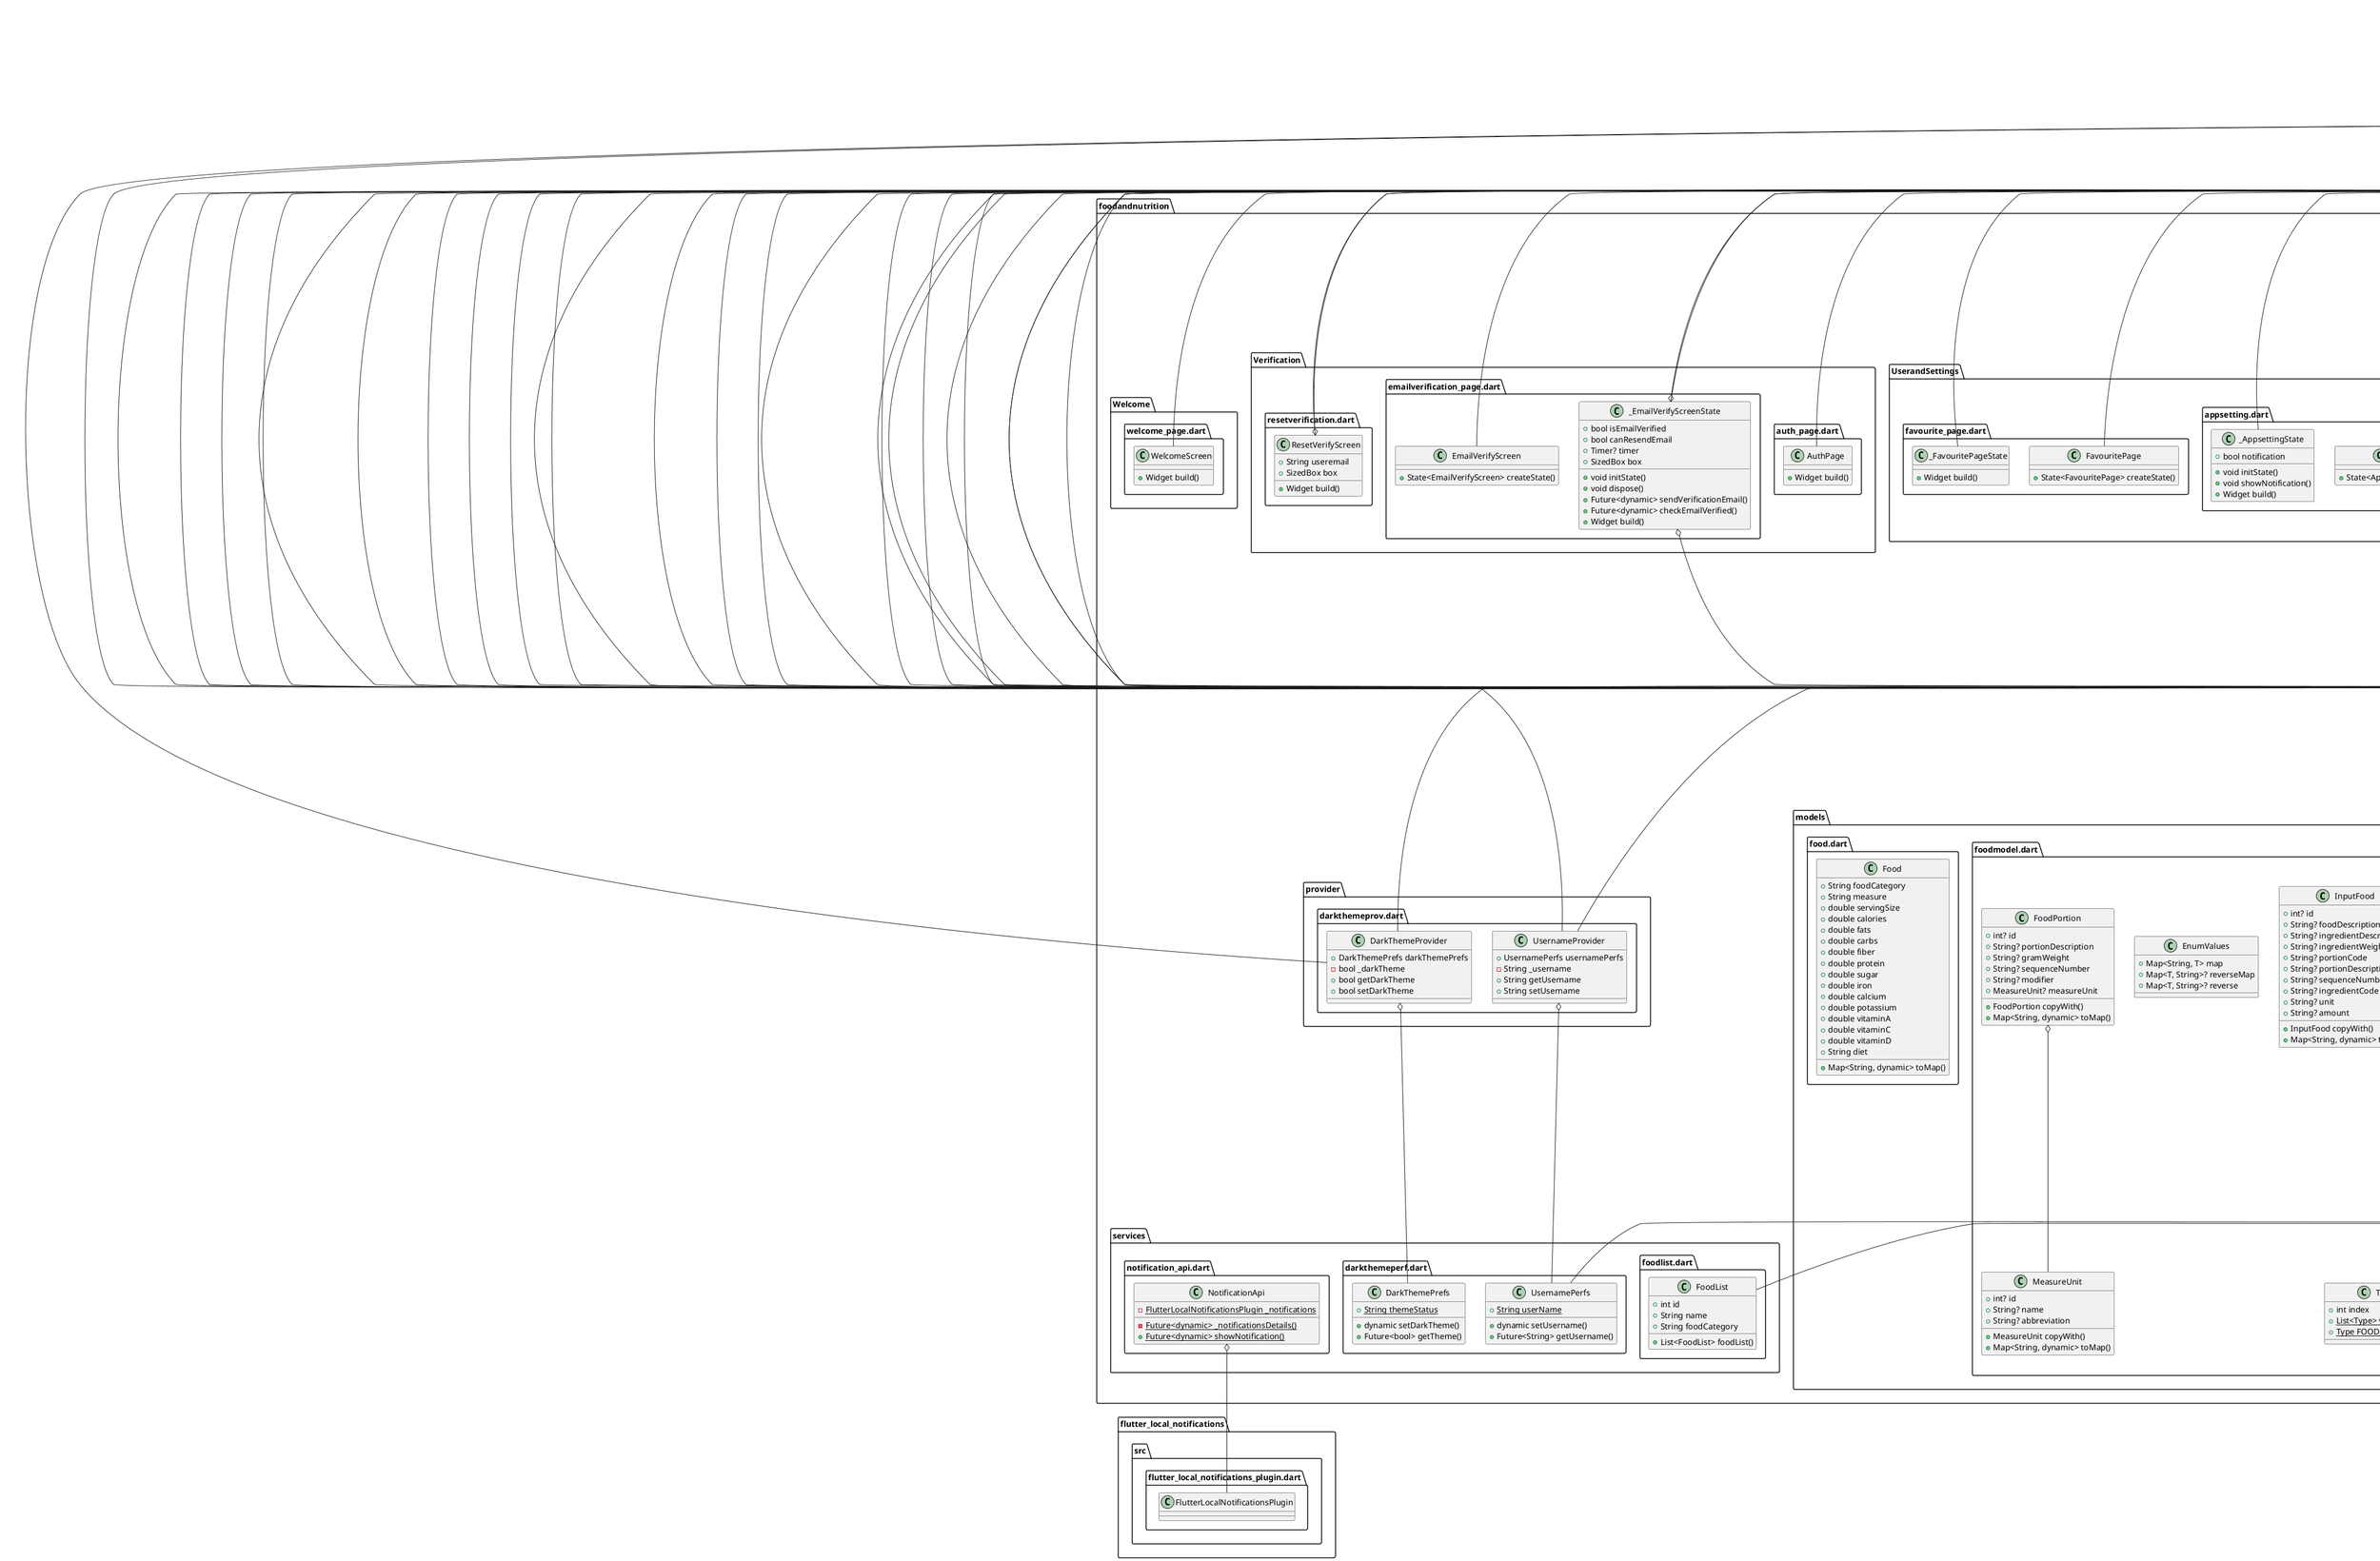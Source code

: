 @startuml
set namespaceSeparator ::

class "foodandnutrition::allpages::details.dart::DetailScreen" {
  +int id
  +_DetailScreenState createState()
}

"flutter::src::widgets::framework.dart::StatefulWidget" <|-- "foodandnutrition::allpages::details.dart::DetailScreen"

class "foodandnutrition::allpages::details.dart::_DetailScreenState" {
  +FoodData foodData
  +bool loading
  +void initState()
  +Future<void> fetchData()
  +Widget build()
}

"foodandnutrition::allpages::details.dart::_DetailScreenState" o-- "foodandnutrition::models::foodmodel.dart::FoodData"
"flutter::src::widgets::framework.dart::State" <|-- "foodandnutrition::allpages::details.dart::_DetailScreenState"

class "foodandnutrition::allpages::dietlist.dart::FoodListScreen" {
  +String title
  +String imageurl
  +String description
  +State<FoodListScreen> createState()
}

"flutter::src::widgets::framework.dart::StatefulWidget" <|-- "foodandnutrition::allpages::dietlist.dart::FoodListScreen"

class "foodandnutrition::allpages::dietlist.dart::_FoodListScreenState" {
  -List<Map<String, dynamic>> _allUsers
  +List<Map<String, dynamic>> lowfat
  -List<Map<String, dynamic>> _foundUsers
  +void initState()
  +Widget build()
}

"flutter::src::widgets::framework.dart::State" <|-- "foodandnutrition::allpages::dietlist.dart::_FoodListScreenState"

class "foodandnutrition::allpages::nutritional.dart::ViewData" {
  +String foodname
  +String foodId
  +State<ViewData> createState()
}

"flutter::src::widgets::framework.dart::StatefulWidget" <|-- "foodandnutrition::allpages::nutritional.dart::ViewData"

class "foodandnutrition::allpages::nutritional.dart::_ViewDataState" {
  +SizedBox box
  +SizedBox sidebox
  +double calories
  +String foodCat
  +double servSize
  +bool isfav
  +double fats
  +double crab
  +double fiber
  +double protein
  +double sugar
  +double iron
  +double calcium
  +double potassium
  +double vitaminA
  +double vitaminC
  +double vitaminD
  +String measure
  +String diet
  +Showpiechart pie
  +double fatpercent
  +double carbspercent
  +double proteinpercent
  +int touchedIndex
  +void initState()
  +void getData()
  +void caloriesbreakdown()
  +Future<dynamic> favornot()
  +Future<void> favtoggle()
  +Future<dynamic> addtoFav()
  +Future<dynamic> removefromFav()
  +Widget build()
}

"foodandnutrition::allpages::nutritional.dart::_ViewDataState" o-- "flutter::src::widgets::basic.dart::SizedBox"
"foodandnutrition::allpages::nutritional.dart::_ViewDataState" o-- "foodandnutrition::utils::piechart.dart::Showpiechart"
"flutter::src::widgets::framework.dart::State" <|-- "foodandnutrition::allpages::nutritional.dart::_ViewDataState"

class "foodandnutrition::allpages::nutritional.dart::Test" {
  +String dietname
  +Widget build()
}

"flutter::src::widgets::framework.dart::StatelessWidget" <|-- "foodandnutrition::allpages::nutritional.dart::Test"

class "foodandnutrition::allpages::test_page.dart::Testscreen" {
  +State<Testscreen> createState()
}

"flutter::src::widgets::framework.dart::StatefulWidget" <|-- "foodandnutrition::allpages::test_page.dart::Testscreen"

class "foodandnutrition::allpages::test_page.dart::_TestscreenState" {
  +Widget build()
}

"flutter::src::widgets::framework.dart::State" <|-- "foodandnutrition::allpages::test_page.dart::_TestscreenState"

class "foodandnutrition::CaloriesTracking::datadisplay.dart::AllTrack" {
  +int page
  +State<AllTrack> createState()
}

"flutter::src::widgets::framework.dart::StatefulWidget" <|-- "foodandnutrition::CaloriesTracking::datadisplay.dart::AllTrack"

class "foodandnutrition::CaloriesTracking::datadisplay.dart::_AllTrackState" {
  +Widget build()
}

"flutter::src::widgets::framework.dart::State" <|-- "foodandnutrition::CaloriesTracking::datadisplay.dart::_AllTrackState"

class "foodandnutrition::CaloriesTracking::Tabs::calories.dart::CaloriesTab" {
  +State<CaloriesTab> createState()
}

"flutter::src::widgets::framework.dart::StatefulWidget" <|-- "foodandnutrition::CaloriesTracking::Tabs::calories.dart::CaloriesTab"

class "foodandnutrition::CaloriesTracking::Tabs::calories.dart::_CaloriesTabState" {
  -DateTime _selectedDate
  +double percentcal
  +double foodcal
  +double basecal
  +double remaining
  +String userId
  +void initState()
  +Future<dynamic> getFoodTrack()
  -void _goToPreviousDate()
  -void _goToNextDate()
  +Widget build()
}

"flutter::src::widgets::framework.dart::State" <|-- "foodandnutrition::CaloriesTracking::Tabs::calories.dart::_CaloriesTabState"

class "foodandnutrition::CaloriesTracking::Tabs::macro.dart::MacroTab" {
  +State<MacroTab> createState()
}

"flutter::src::widgets::framework.dart::StatefulWidget" <|-- "foodandnutrition::CaloriesTracking::Tabs::macro.dart::MacroTab"

class "foodandnutrition::CaloriesTracking::Tabs::macro.dart::_MacroTabState" {
  +int touchedIndex
  +Showpiechart pie
  -DateTime _selectedDate
  +String userId
  +double percentcarbs
  +double percentprotein
  +double percentfats
  +double basecarbs
  +double baseprotein
  +double basefats
  +double basecal
  +void initState()
  +void getbaseMacro()
  +void getMacro()
  +Future<dynamic> getFoodTrack()
  -void _goToPreviousDate()
  -void _goToNextDate()
  +Widget build()
}

"foodandnutrition::CaloriesTracking::Tabs::macro.dart::_MacroTabState" o-- "foodandnutrition::utils::piechart.dart::Showpiechart"
"flutter::src::widgets::framework.dart::State" <|-- "foodandnutrition::CaloriesTracking::Tabs::macro.dart::_MacroTabState"

class "foodandnutrition::CaloriesTracking::Tabs::water.dart::WaterTab" {
  +State<WaterTab> createState()
}

"flutter::src::widgets::framework.dart::StatefulWidget" <|-- "foodandnutrition::CaloriesTracking::Tabs::water.dart::WaterTab"

class "foodandnutrition::CaloriesTracking::Tabs::water.dart::_WaterTabState" {
  +Widget build()
}

"flutter::src::widgets::framework.dart::State" <|-- "foodandnutrition::CaloriesTracking::Tabs::water.dart::_WaterTabState"

class "foodandnutrition::CaloriesTracking::trackpagewidgets.dart::MacroTiles" {
  +String title
  +double percentValue
  +String amountInGram
  +Widget build()
}

"flutter::src::widgets::framework.dart::StatelessWidget" <|-- "foodandnutrition::CaloriesTracking::trackpagewidgets.dart::MacroTiles"

class "foodandnutrition::CaloriesTracking::trackpagewidgets.dart::CircleProgress" {
  +double percentcal
  +double foodcal
  +double basecal
  +double remaining
  +Widget build()
}

"flutter::src::widgets::framework.dart::StatelessWidget" <|-- "foodandnutrition::CaloriesTracking::trackpagewidgets.dart::CircleProgress"

class "foodandnutrition::CaloriesTracking::trackpagewidgets.dart::MacroNutrients" {
  +double basecarb
  +double carb
  +double perccarbs
  +double baseprot
  +double prot
  +double percprot
  +double basefat
  +double fat
  +double percfats
  +Widget build()
}

"flutter::src::widgets::framework.dart::StatelessWidget" <|-- "foodandnutrition::CaloriesTracking::trackpagewidgets.dart::MacroNutrients"

class "foodandnutrition::ForgotPassword::changepass_page.dart::ChangePassScreen" {
  +State<ChangePassScreen> createState()
}

"flutter::src::widgets::framework.dart::StatefulWidget" <|-- "foodandnutrition::ForgotPassword::changepass_page.dart::ChangePassScreen"

class "foodandnutrition::ForgotPassword::changepass_page.dart::_ChangePassScreenState" {
  +SizedBox box
  +User user
  +TextEditingController passwordController
  +TextEditingController newpassController
  +TextEditingController changepassController
  +bool isPasswordVisible
  +bool isNewpass
  +bool isChangePass
  +OutlineInputBorder unfocuseborder
  +OutlineInputBorder focuseborder
  +String? passerrorText
  +String? newpasserrorText
  +String? errorText
  +void initState()
  +bool passwordConfirmed()
  +Future<dynamic> errorDialog()
  -Future<dynamic> _changePassword()
  +Widget buildPass()
  +Widget buildNewPass()
  +Widget buildChangePass()
  +Widget build()
}

"foodandnutrition::ForgotPassword::changepass_page.dart::_ChangePassScreenState" o-- "flutter::src::widgets::basic.dart::SizedBox"
"foodandnutrition::ForgotPassword::changepass_page.dart::_ChangePassScreenState" o-- "firebase_auth::firebase_auth.dart::User"
"foodandnutrition::ForgotPassword::changepass_page.dart::_ChangePassScreenState" o-- "flutter::src::widgets::editable_text.dart::TextEditingController"
"foodandnutrition::ForgotPassword::changepass_page.dart::_ChangePassScreenState" o-- "flutter::src::material::input_border.dart::OutlineInputBorder"
"flutter::src::widgets::framework.dart::State" <|-- "foodandnutrition::ForgotPassword::changepass_page.dart::_ChangePassScreenState"

class "foodandnutrition::ForgotPassword::forgotpass_page.dart::ResetPasswordScreen" {
  +State<ResetPasswordScreen> createState()
}

"flutter::src::widgets::framework.dart::StatefulWidget" <|-- "foodandnutrition::ForgotPassword::forgotpass_page.dart::ResetPasswordScreen"

class "foodandnutrition::ForgotPassword::forgotpass_page.dart::_ResetPasswordScreenState" {
  +SizedBox box
  +TextEditingController emailController
  +void initState()
  +void dispose()
  +dynamic checkaccount()
  +Future<dynamic> passwordReset()
  +Widget buildUser()
  +Widget build()
}

"foodandnutrition::ForgotPassword::forgotpass_page.dart::_ResetPasswordScreenState" o-- "flutter::src::widgets::basic.dart::SizedBox"
"foodandnutrition::ForgotPassword::forgotpass_page.dart::_ResetPasswordScreenState" o-- "flutter::src::widgets::editable_text.dart::TextEditingController"
"flutter::src::widgets::framework.dart::State" <|-- "foodandnutrition::ForgotPassword::forgotpass_page.dart::_ResetPasswordScreenState"

class "foodandnutrition::Homepage::landing.dart::LandingPage" {
  +State<LandingPage> createState()
}

"flutter::src::widgets::framework.dart::StatefulWidget" <|-- "foodandnutrition::Homepage::landing.dart::LandingPage"

class "foodandnutrition::Homepage::landing.dart::_LandingPageState" {
  +List<Widget> pages
  +int currentStep
  +Widget build()
}

"flutter::src::widgets::framework.dart::State" <|-- "foodandnutrition::Homepage::landing.dart::_LandingPageState"

class "foodandnutrition::Login::login_page.dart::LoginScreen" {
  +State<LoginScreen> createState()
}

"flutter::src::widgets::framework.dart::StatefulWidget" <|-- "foodandnutrition::Login::login_page.dart::LoginScreen"

class "foodandnutrition::Login::login_page.dart::_LoginScreenState" {
  +TextEditingController usernameController
  +String password
  +bool isPasswordVisible
  +void initState()
  +Future<dynamic> errorDialog()
  +Future<dynamic> signIn()
  +Widget buildUser()
  +Widget buildPassword()
  +Widget build()
}

"foodandnutrition::Login::login_page.dart::_LoginScreenState" o-- "flutter::src::widgets::editable_text.dart::TextEditingController"
"flutter::src::widgets::framework.dart::State" <|-- "foodandnutrition::Login::login_page.dart::_LoginScreenState"

class "foodandnutrition::main.dart::MyApp" {
  +State<MyApp> createState()
}

"flutter::src::widgets::framework.dart::StatefulWidget" <|-- "foodandnutrition::main.dart::MyApp"

class "foodandnutrition::main.dart::_MyAppState" {
  +DarkThemeProvider themeProvider
  +UsernameProvider usernameProvider
  +void initState()
  +void getCurrentAppTheme()
  +Widget build()
}

"foodandnutrition::main.dart::_MyAppState" o-- "foodandnutrition::provider::darkthemeprov.dart::DarkThemeProvider"
"foodandnutrition::main.dart::_MyAppState" o-- "foodandnutrition::provider::darkthemeprov.dart::UsernameProvider"
"flutter::src::widgets::framework.dart::State" <|-- "foodandnutrition::main.dart::_MyAppState"

class "foodandnutrition::main.dart::MainPage" {
  +Widget build()
}

"flutter::src::widgets::framework.dart::StatelessWidget" <|-- "foodandnutrition::main.dart::MainPage"

class "foodandnutrition::models::food.dart::Food" {
  +String foodCategory
  +String measure
  +double servingSize
  +double calories
  +double fats
  +double carbs
  +double fiber
  +double protein
  +double sugar
  +double iron
  +double calcium
  +double potassium
  +double vitaminA
  +double vitaminC
  +double vitaminD
  +String diet
  +Map<String, dynamic> toMap()
}

class "foodandnutrition::models::foodmodel.dart::FoodData" {
  +WweiaFoodCategory? wweiaFoodCategory
  +String? description
  +List<FoodAttribute>? foodAttributes
  +String? foodCode
  +List<InputFood>? inputFoods
  +String? startDate
  +String? endDate
  +List<dynamic>? foodComponents
  +String? foodClass
  +String? fdcId
  +String? publicationDate
  +List<FoodNutrient>? foodNutrients
  +List<FoodPortion>? foodPortions
  +String? dataType
  +FoodData copyWith()
  +Map<String, dynamic> toMap()
}

"foodandnutrition::models::foodmodel.dart::FoodData" o-- "foodandnutrition::models::foodmodel.dart::WweiaFoodCategory"

class "foodandnutrition::models::foodmodel.dart::FoodAttribute" {
  +int? id
  +String? value
  +String? name
  +FoodAttributeType? foodAttributeType
  +FoodAttribute copyWith()
  +Map<String, dynamic> toMap()
}

"foodandnutrition::models::foodmodel.dart::FoodAttribute" o-- "foodandnutrition::models::foodmodel.dart::FoodAttributeType"

class "foodandnutrition::models::foodmodel.dart::FoodAttributeType" {
  +int? id
  +String? name
  +String? description
  +FoodAttributeType copyWith()
  +Map<String, dynamic> toMap()
}

class "foodandnutrition::models::foodmodel.dart::FoodNutrient" {
  +Nutrient? nutrient
  +Type? type
  +int? id
  +double? amount
  +FoodNutrient copyWith()
  +Map<String, dynamic> toMap()
}

"foodandnutrition::models::foodmodel.dart::FoodNutrient" o-- "foodandnutrition::models::foodmodel.dart::Nutrient"
"foodandnutrition::models::foodmodel.dart::FoodNutrient" o-- "foodandnutrition::models::foodmodel.dart::Type"

class "foodandnutrition::models::foodmodel.dart::Nutrient" {
  +int? id
  +String? number
  +String? name
  +String? rank
  +String? unitName
  +Nutrient copyWith()
  +Map<String, dynamic> toMap()
}

class "foodandnutrition::models::foodmodel.dart::FoodPortion" {
  +int? id
  +String? portionDescription
  +String? gramWeight
  +String? sequenceNumber
  +String? modifier
  +MeasureUnit? measureUnit
  +FoodPortion copyWith()
  +Map<String, dynamic> toMap()
}

"foodandnutrition::models::foodmodel.dart::FoodPortion" o-- "foodandnutrition::models::foodmodel.dart::MeasureUnit"

class "foodandnutrition::models::foodmodel.dart::MeasureUnit" {
  +int? id
  +String? name
  +String? abbreviation
  +MeasureUnit copyWith()
  +Map<String, dynamic> toMap()
}

class "foodandnutrition::models::foodmodel.dart::InputFood" {
  +int? id
  +String? foodDescription
  +String? ingredientDescription
  +String? ingredientWeight
  +String? portionCode
  +String? portionDescription
  +String? sequenceNumber
  +String? ingredientCode
  +String? unit
  +String? amount
  +InputFood copyWith()
  +Map<String, dynamic> toMap()
}

class "foodandnutrition::models::foodmodel.dart::WweiaFoodCategory" {
  +int? wweiaFoodCategoryCode
  +String? wweiaFoodCategoryDescription
  +WweiaFoodCategory copyWith()
  +Map<String, dynamic> toMap()
}

class "foodandnutrition::models::foodmodel.dart::EnumValues" {
  +Map<String, T> map
  +Map<T, String>? reverseMap
  +Map<T, String>? reverse
}

class "foodandnutrition::models::foodmodel.dart::UnitName" {
  +int index
  {static} +List<UnitName> values
  {static} +UnitName G
  {static} +UnitName KCAL
  {static} +UnitName MG
  {static} +UnitName UNIT_NAME_G
}

"foodandnutrition::models::foodmodel.dart::UnitName" o-- "foodandnutrition::models::foodmodel.dart::UnitName"
"dart::core::Enum" <|-- "foodandnutrition::models::foodmodel.dart::UnitName"

class "foodandnutrition::models::foodmodel.dart::Type" {
  +int index
  {static} +List<Type> values
  {static} +Type FOOD_NUTRIENT
}

"foodandnutrition::models::foodmodel.dart::Type" o-- "foodandnutrition::models::foodmodel.dart::Type"
"dart::core::Enum" <|-- "foodandnutrition::models::foodmodel.dart::Type"

class "foodandnutrition::navpages::food_page.dart::FoodPage" {
  +State<FoodPage> createState()
}

"flutter::src::widgets::framework.dart::StatefulWidget" <|-- "foodandnutrition::navpages::food_page.dart::FoodPage"

class "foodandnutrition::navpages::food_page.dart::_FoodPageState" {
  +Widget build()
}

"flutter::src::widgets::framework.dart::State" <|-- "foodandnutrition::navpages::food_page.dart::_FoodPageState"

class "foodandnutrition::navpages::food_page.dart::FoodDisplay" {
  +String imagelink
  +String type
  +String about
  +String whichpatients
  +void Function() press
  +Widget build()
}

"foodandnutrition::navpages::food_page.dart::FoodDisplay" o-- "dart::ui::void Function()"
"flutter::src::widgets::framework.dart::StatelessWidget" <|-- "foodandnutrition::navpages::food_page.dart::FoodDisplay"

class "foodandnutrition::navpages::home_page.dart::HomePage" {
  +State<HomePage> createState()
}

"flutter::src::widgets::framework.dart::StatefulWidget" <|-- "foodandnutrition::navpages::home_page.dart::HomePage"

class "foodandnutrition::navpages::home_page.dart::_HomePageState" {
  -PageController _controller
  +User user
  -String _uid
  +String username
  +DateTime today
  +String dateStr
  +bool reload
  +UsernamePerfs testuser
  +void initState()
  +void callServer()
  +void getData()
  +Widget build()
}

"foodandnutrition::navpages::home_page.dart::_HomePageState" o-- "flutter::src::widgets::page_view.dart::PageController"
"foodandnutrition::navpages::home_page.dart::_HomePageState" o-- "firebase_auth::firebase_auth.dart::User"
"foodandnutrition::navpages::home_page.dart::_HomePageState" o-- "foodandnutrition::services::darkthemeperf.dart::UsernamePerfs"
"flutter::src::widgets::framework.dart::State" <|-- "foodandnutrition::navpages::home_page.dart::_HomePageState"

class "foodandnutrition::navpages::home_page.dart::Smallcards" {
  +String foodname
  +String totalcalories
  +void Function() press
  +Widget build()
}

"foodandnutrition::navpages::home_page.dart::Smallcards" o-- "dart::ui::void Function()"
"flutter::src::widgets::framework.dart::StatelessWidget" <|-- "foodandnutrition::navpages::home_page.dart::Smallcards"

class "foodandnutrition::navpages::profile_page.dart::ProfileScreen" {
  +State<ProfileScreen> createState()
}

"flutter::src::widgets::framework.dart::StatefulWidget" <|-- "foodandnutrition::navpages::profile_page.dart::ProfileScreen"

class "foodandnutrition::navpages::profile_page.dart::_ProfileScreenState" {
  +User user
  -String _uid
  +String name
  +int age
  +String username
  +int height
  +int weight
  +String email
  +String gender
  +String dob
  +String register
  +String profileurl
  +String imageUrl
  -File? _image
  +void initState()
  +void getData()
  +void chooseProfile()
  +Future<File?> cropimage()
  +Future<dynamic> addProfile()
  +Widget build()
}

"foodandnutrition::navpages::profile_page.dart::_ProfileScreenState" o-- "firebase_auth::firebase_auth.dart::User"
"foodandnutrition::navpages::profile_page.dart::_ProfileScreenState" o-- "dart::io::File"
"flutter::src::widgets::framework.dart::State" <|-- "foodandnutrition::navpages::profile_page.dart::_ProfileScreenState"

class "foodandnutrition::navpages::profile_page.dart::ProfileMenu" {
  +String text
  +IconData firsticon
  +IconData secondicon
  +void Function() press
  +Widget build()
}

"foodandnutrition::navpages::profile_page.dart::ProfileMenu" o-- "flutter::src::widgets::icon_data.dart::IconData"
"foodandnutrition::navpages::profile_page.dart::ProfileMenu" o-- "dart::ui::void Function()"
"flutter::src::widgets::framework.dart::StatelessWidget" <|-- "foodandnutrition::navpages::profile_page.dart::ProfileMenu"

class "foodandnutrition::navpages::search_page.dart::SearchPage" {
  +State<SearchPage> createState()
}

"flutter::src::widgets::framework.dart::StatefulWidget" <|-- "foodandnutrition::navpages::search_page.dart::SearchPage"

class "foodandnutrition::navpages::search_page.dart::_SearchPageState" {
  +TextEditingController searchcontroller
  +FoodList foodList
  -List<FoodList> _foodList
  +Widget buildUser()
  +void initState()
  -void _runFilter()
  +Widget build()
}

"foodandnutrition::navpages::search_page.dart::_SearchPageState" o-- "flutter::src::widgets::editable_text.dart::TextEditingController"
"foodandnutrition::navpages::search_page.dart::_SearchPageState" o-- "foodandnutrition::services::foodlist.dart::FoodList"
"flutter::src::widgets::framework.dart::State" <|-- "foodandnutrition::navpages::search_page.dart::_SearchPageState"

class "foodandnutrition::navpages::track_page.dart::TrackPage" {
  +State<TrackPage> createState()
}

"flutter::src::widgets::framework.dart::StatefulWidget" <|-- "foodandnutrition::navpages::track_page.dart::TrackPage"

class "foodandnutrition::navpages::track_page.dart::_TrackPageState" {
  -PageController _controller
  +TextEditingController foodnamecontroller
  +TextEditingController basecalcontroller
  +TextEditingController caloriescontroller
  +TextEditingController carbscontroller
  +TextEditingController proteincontroller
  +TextEditingController fatscontroller
  +String userId
  +String currentDate
  +double percentcal
  +double percentcarbs
  +double percentprotein
  +double percentfats
  +double basecal
  +double foodcal
  +double remaining
  +double carbs
  +double protein
  +double fats
  +double basecarbs
  +double baseprotein
  +double basefats
  +TextStyle textstyle
  +double waterlevel
  +int watercount
  +void initState()
  +void getMacro()
  +dynamic addCal()
  +Future<dynamic> getFoodTrack()
  +void incrementWaterLevel()
  +void decrementWaterLevel()
  +Future<void> loadWaterLevel()
  +Future<void> saveWaterLevel()
  +Future<dynamic> errorDialog()
  +Future<void> addFood()
  +void deleteFoodData()
  +Future<dynamic> showFoodDetails()
  +Widget build()
}

"foodandnutrition::navpages::track_page.dart::_TrackPageState" o-- "flutter::src::widgets::page_view.dart::PageController"
"foodandnutrition::navpages::track_page.dart::_TrackPageState" o-- "flutter::src::widgets::editable_text.dart::TextEditingController"
"foodandnutrition::navpages::track_page.dart::_TrackPageState" o-- "flutter::src::painting::text_style.dart::TextStyle"
"flutter::src::widgets::framework.dart::State" <|-- "foodandnutrition::navpages::track_page.dart::_TrackPageState"

class "foodandnutrition::navpages::track_page.dart::FoodLogCard" {
  +String foodname
  +String totalcalories
  +void Function() press
  +void Function() icontap
  +Widget build()
}

"foodandnutrition::navpages::track_page.dart::FoodLogCard" o-- "dart::ui::void Function()"
"flutter::src::widgets::framework.dart::StatelessWidget" <|-- "foodandnutrition::navpages::track_page.dart::FoodLogCard"

class "foodandnutrition::ProfileOptions::alldetails.dart::ViewDetails" {
  +String userid
  +String username
  +String fullname
  +int age
  +int height
  +int weight
  +String email
  +String gender
  +String dob
  +String register
  +String profileurl
  +State<ViewDetails> createState()
}

"flutter::src::widgets::framework.dart::StatefulWidget" <|-- "foodandnutrition::ProfileOptions::alldetails.dart::ViewDetails"

class "foodandnutrition::ProfileOptions::alldetails.dart::_ViewDetailsState" {
  +Widget build()
}

"flutter::src::widgets::framework.dart::State" <|-- "foodandnutrition::ProfileOptions::alldetails.dart::_ViewDetailsState"

class "foodandnutrition::ProfileOptions::alldetails.dart::ProfileDetailColumn" {
  +String title
  +String value
  +Widget build()
}

"flutter::src::widgets::framework.dart::StatelessWidget" <|-- "foodandnutrition::ProfileOptions::alldetails.dart::ProfileDetailColumn"

class "foodandnutrition::ProfileOptions::before_after.dart::BeforeandAfterScreen" {
  +String userid
  +State<BeforeandAfterScreen> createState()
}

"flutter::src::widgets::framework.dart::StatefulWidget" <|-- "foodandnutrition::ProfileOptions::before_after.dart::BeforeandAfterScreen"

class "foodandnutrition::ProfileOptions::before_after.dart::_BeforeandAfterScreenState" {
  +String imageUrl
  +String beforeurl
  +String afterurl
  +String username
  +File? beforeimage
  +File? afterimage
  +void initState()
  +void getData()
  +void chooseBefore()
  +Future<dynamic> addBefore()
  +void chooseAfter()
  +Future<File?> cropimage()
  +Future<dynamic> addAfter()
  +Widget build()
}

"foodandnutrition::ProfileOptions::before_after.dart::_BeforeandAfterScreenState" o-- "dart::io::File"
"flutter::src::widgets::framework.dart::State" <|-- "foodandnutrition::ProfileOptions::before_after.dart::_BeforeandAfterScreenState"

class "foodandnutrition::ProfileOptions::editdetails.dart::EditDetails" {
  +String userid
  +String username
  +String fullname
  +String email
  +int age
  +int height
  +int weight
  +String gender
  +String dob
  +State<EditDetails> createState()
}

"flutter::src::widgets::framework.dart::StatefulWidget" <|-- "foodandnutrition::ProfileOptions::editdetails.dart::EditDetails"

class "foodandnutrition::ProfileOptions::editdetails.dart::_EditDetailsState" {
  +TextEditingController fullnamecontroller
  +TextEditingController usernamecontroller
  +TextEditingController dobcontroller
  +TextEditingController agecontroller
  +TextEditingController gendercontroller
  +TextEditingController heightcontroller
  +TextEditingController weightcontroller
  +void initState()
  +void checkfield()
  +Future<dynamic> updateuser()
  +Widget build()
}

"foodandnutrition::ProfileOptions::editdetails.dart::_EditDetailsState" o-- "flutter::src::widgets::editable_text.dart::TextEditingController"
"flutter::src::widgets::framework.dart::State" <|-- "foodandnutrition::ProfileOptions::editdetails.dart::_EditDetailsState"

class "foodandnutrition::ProfileOptions::editdetails.dart::Editfield" {
  +String labeltext
  +String hinttext
  +TextEditingController cont
  +Widget build()
}

"foodandnutrition::ProfileOptions::editdetails.dart::Editfield" o-- "flutter::src::widgets::editable_text.dart::TextEditingController"
"flutter::src::widgets::framework.dart::StatelessWidget" <|-- "foodandnutrition::ProfileOptions::editdetails.dart::Editfield"

class "foodandnutrition::provider::darkthemeprov.dart::DarkThemeProvider" {
  +DarkThemePrefs darkThemePrefs
  -bool _darkTheme
  +bool getDarkTheme
  +bool setDarkTheme
}

"foodandnutrition::provider::darkthemeprov.dart::DarkThemeProvider" o-- "foodandnutrition::services::darkthemeperf.dart::DarkThemePrefs"
"flutter::src::foundation::change_notifier.dart::ChangeNotifier" <|-- "foodandnutrition::provider::darkthemeprov.dart::DarkThemeProvider"

class "foodandnutrition::provider::darkthemeprov.dart::UsernameProvider" {
  +UsernamePerfs usernamePerfs
  -String _username
  +String getUsername
  +String setUsername
}

"foodandnutrition::provider::darkthemeprov.dart::UsernameProvider" o-- "foodandnutrition::services::darkthemeperf.dart::UsernamePerfs"
"flutter::src::foundation::change_notifier.dart::ChangeNotifier" <|-- "foodandnutrition::provider::darkthemeprov.dart::UsernameProvider"

class "foodandnutrition::services::darkthemeperf.dart::DarkThemePrefs" {
  {static} +String themeStatus
  +dynamic setDarkTheme()
  +Future<bool> getTheme()
}

class "foodandnutrition::services::darkthemeperf.dart::UsernamePerfs" {
  {static} +String userName
  +dynamic setUsername()
  +Future<String> getUsername()
}

class "foodandnutrition::services::foodlist.dart::FoodList" {
  +int id
  +String name
  +String foodCategory
  +List<FoodList> foodList()
}

class "foodandnutrition::services::notification_api.dart::NotificationApi" {
  {static} -FlutterLocalNotificationsPlugin _notifications
  {static} -Future<dynamic> _notificationsDetails()
  {static} +Future<dynamic> showNotification()
}

"foodandnutrition::services::notification_api.dart::NotificationApi" o-- "flutter_local_notifications::src::flutter_local_notifications_plugin.dart::FlutterLocalNotificationsPlugin"

class "foodandnutrition::Signup::addfood.dart::Addfood" {
  +State<Addfood> createState()
}

"flutter::src::widgets::framework.dart::StatefulWidget" <|-- "foodandnutrition::Signup::addfood.dart::Addfood"

class "foodandnutrition::Signup::addfood.dart::_AddfoodState" {
  +TextEditingController foodidcontroller
  +TextEditingController foodnamecontroller
  +TextEditingController foodcatcontroller
  +TextEditingController servsizecontroller
  +TextEditingController calcontroller
  +TextEditingController fatscontroller
  +TextEditingController carbscontroller
  +TextEditingController fibercontroller
  +TextEditingController proteincontroller
  +TextEditingController sugarcontroller
  +TextEditingController ironcontroller
  +TextEditingController calciumcontroller
  +TextEditingController potassiumcontroller
  +TextEditingController vitaminAcontroller
  +TextEditingController vitaminCcontroller
  +TextEditingController vitaminDcontroller
  +TextEditingController measurecontroller
  +TextEditingController dietcontroller
  +Future<dynamic> errorDialog()
  +Future<dynamic> submitfood()
  +Widget build()
}

"foodandnutrition::Signup::addfood.dart::_AddfoodState" o-- "flutter::src::widgets::editable_text.dart::TextEditingController"
"flutter::src::widgets::framework.dart::State" <|-- "foodandnutrition::Signup::addfood.dart::_AddfoodState"

class "foodandnutrition::Signup::signup_page.dart::SignUpScreen" {
  +State<SignUpScreen> createState()
}

"flutter::src::widgets::framework.dart::StatefulWidget" <|-- "foodandnutrition::Signup::signup_page.dart::SignUpScreen"

class "foodandnutrition::Signup::signup_page.dart::_SignUpScreenState" {
  +int currentStep
  +TextEditingController fullnamecontroller
  +TextEditingController usernamecontroller
  +TextEditingController emailcontroller
  +TextEditingController passwordcontroller
  +TextEditingController confirmpasswordcontroller
  +TextEditingController gendercontroller
  +TextEditingController dobcontroller
  +TextEditingController agecontroller
  +TextEditingController heightcontroller
  +TextEditingController weightcontroller
  +DateTime today
  +FirebaseAuth auth
  -dynamic _text
  +dynamic texttwo
  +TextStyle textstyle
  +TextStyle labelstyle
  +TextStyle steptextstyle
  +OutlineInputBorder unfocuseborder
  +OutlineInputBorder focuseborder
  -String? _errorText
  +String? errorText
  +void dispose()
  +Future<dynamic> signIn()
  +bool passwordConfirmed()
  +dynamic box()
  +bool formone()
  +bool formtwo()
  +Future<dynamic> errorDialog()
  +Widget build()
  +List<Step> getSteps()
}

"foodandnutrition::Signup::signup_page.dart::_SignUpScreenState" o-- "flutter::src::widgets::editable_text.dart::TextEditingController"
"foodandnutrition::Signup::signup_page.dart::_SignUpScreenState" o-- "firebase_auth::firebase_auth.dart::FirebaseAuth"
"foodandnutrition::Signup::signup_page.dart::_SignUpScreenState" o-- "flutter::src::painting::text_style.dart::TextStyle"
"foodandnutrition::Signup::signup_page.dart::_SignUpScreenState" o-- "flutter::src::material::input_border.dart::OutlineInputBorder"
"flutter::src::widgets::framework.dart::State" <|-- "foodandnutrition::Signup::signup_page.dart::_SignUpScreenState"

class "foodandnutrition::UserandSettings::accandpass.dart::AccountandPassword" {
  +State<AccountandPassword> createState()
}

"flutter::src::widgets::framework.dart::StatefulWidget" <|-- "foodandnutrition::UserandSettings::accandpass.dart::AccountandPassword"

class "foodandnutrition::UserandSettings::accandpass.dart::_AccountandPasswordState" {
  +Widget build()
}

"flutter::src::widgets::framework.dart::State" <|-- "foodandnutrition::UserandSettings::accandpass.dart::_AccountandPasswordState"

class "foodandnutrition::UserandSettings::accountdelete.dart::AccountDelete" {
  +State<AccountDelete> createState()
}

"flutter::src::widgets::framework.dart::StatefulWidget" <|-- "foodandnutrition::UserandSettings::accountdelete.dart::AccountDelete"

class "foodandnutrition::UserandSettings::accountdelete.dart::_AccountDeleteState" {
  +TextEditingController confirmcontroller
  +OutlineInputBorder unfocuseborder
  +OutlineInputBorder focuseborder
  +Future<dynamic> errorDialog()
  +Widget buildCon()
  +void deldatabase()
  +Widget build()
}

"foodandnutrition::UserandSettings::accountdelete.dart::_AccountDeleteState" o-- "flutter::src::widgets::editable_text.dart::TextEditingController"
"foodandnutrition::UserandSettings::accountdelete.dart::_AccountDeleteState" o-- "flutter::src::material::input_border.dart::OutlineInputBorder"
"flutter::src::widgets::framework.dart::State" <|-- "foodandnutrition::UserandSettings::accountdelete.dart::_AccountDeleteState"

class "foodandnutrition::UserandSettings::appsetting.dart::Appsetting" {
  +State<Appsetting> createState()
}

"flutter::src::widgets::framework.dart::StatefulWidget" <|-- "foodandnutrition::UserandSettings::appsetting.dart::Appsetting"

class "foodandnutrition::UserandSettings::appsetting.dart::_AppsettingState" {
  +bool notification
  +void initState()
  +void showNotification()
  +Widget build()
}

"flutter::src::widgets::framework.dart::State" <|-- "foodandnutrition::UserandSettings::appsetting.dart::_AppsettingState"

class "foodandnutrition::UserandSettings::favourite_page.dart::FavouritePage" {
  +State<FavouritePage> createState()
}

"flutter::src::widgets::framework.dart::StatefulWidget" <|-- "foodandnutrition::UserandSettings::favourite_page.dart::FavouritePage"

class "foodandnutrition::UserandSettings::favourite_page.dart::_FavouritePageState" {
  +Widget build()
}

"flutter::src::widgets::framework.dart::State" <|-- "foodandnutrition::UserandSettings::favourite_page.dart::_FavouritePageState"

class "foodandnutrition::utils::foodcard.dart::FoodCard" {
  +String imagelink
  +String type
  +String about
  +String whichpatients
  +void Function() press
  +Widget build()
}

"foodandnutrition::utils::foodcard.dart::FoodCard" o-- "dart::ui::void Function()"
"flutter::src::widgets::framework.dart::StatelessWidget" <|-- "foodandnutrition::utils::foodcard.dart::FoodCard"

class "foodandnutrition::utils::indicator.dart::Indicator" {
  +Color color
  +String text
  +bool isSquare
  +double size
  +Color? textColor
  +Widget build()
}

"foodandnutrition::utils::indicator.dart::Indicator" o-- "dart::ui::Color"
"flutter::src::widgets::framework.dart::StatelessWidget" <|-- "foodandnutrition::utils::indicator.dart::Indicator"

class "foodandnutrition::utils::piechart.dart::Showpiechart" {
  +List<PieChartSectionData> showingSections()
}

class "foodandnutrition::utils::piechart.dart::_Badge" {
  +double size
  +IconData icon
  +Color borderColor
  +Widget build()
}

"foodandnutrition::utils::piechart.dart::_Badge" o-- "flutter::src::widgets::icon_data.dart::IconData"
"foodandnutrition::utils::piechart.dart::_Badge" o-- "dart::ui::Color"
"flutter::src::widgets::framework.dart::StatelessWidget" <|-- "foodandnutrition::utils::piechart.dart::_Badge"

class "foodandnutrition::utils::themes.dart::Styles" {
  {static} +ThemeData themeData()
}

class "foodandnutrition::Verification::auth_page.dart::AuthPage" {
  +Widget build()
}

"flutter::src::widgets::framework.dart::StatelessWidget" <|-- "foodandnutrition::Verification::auth_page.dart::AuthPage"

class "foodandnutrition::Verification::emailverification_page.dart::EmailVerifyScreen" {
  +State<EmailVerifyScreen> createState()
}

"flutter::src::widgets::framework.dart::StatefulWidget" <|-- "foodandnutrition::Verification::emailverification_page.dart::EmailVerifyScreen"

class "foodandnutrition::Verification::emailverification_page.dart::_EmailVerifyScreenState" {
  +bool isEmailVerified
  +bool canResendEmail
  +Timer? timer
  +SizedBox box
  +void initState()
  +void dispose()
  +Future<dynamic> sendVerificationEmail()
  +Future<dynamic> checkEmailVerified()
  +Widget build()
}

"foodandnutrition::Verification::emailverification_page.dart::_EmailVerifyScreenState" o-- "dart::async::Timer"
"foodandnutrition::Verification::emailverification_page.dart::_EmailVerifyScreenState" o-- "flutter::src::widgets::basic.dart::SizedBox"
"flutter::src::widgets::framework.dart::State" <|-- "foodandnutrition::Verification::emailverification_page.dart::_EmailVerifyScreenState"

class "foodandnutrition::Verification::resetverification.dart::ResetVerifyScreen" {
  +String useremail
  +SizedBox box
  +Widget build()
}

"foodandnutrition::Verification::resetverification.dart::ResetVerifyScreen" o-- "flutter::src::widgets::basic.dart::SizedBox"
"flutter::src::widgets::framework.dart::StatelessWidget" <|-- "foodandnutrition::Verification::resetverification.dart::ResetVerifyScreen"

class "foodandnutrition::Welcome::welcome_page.dart::WelcomeScreen" {
  +Widget build()
}

"flutter::src::widgets::framework.dart::StatelessWidget" <|-- "foodandnutrition::Welcome::welcome_page.dart::WelcomeScreen"


@enduml
